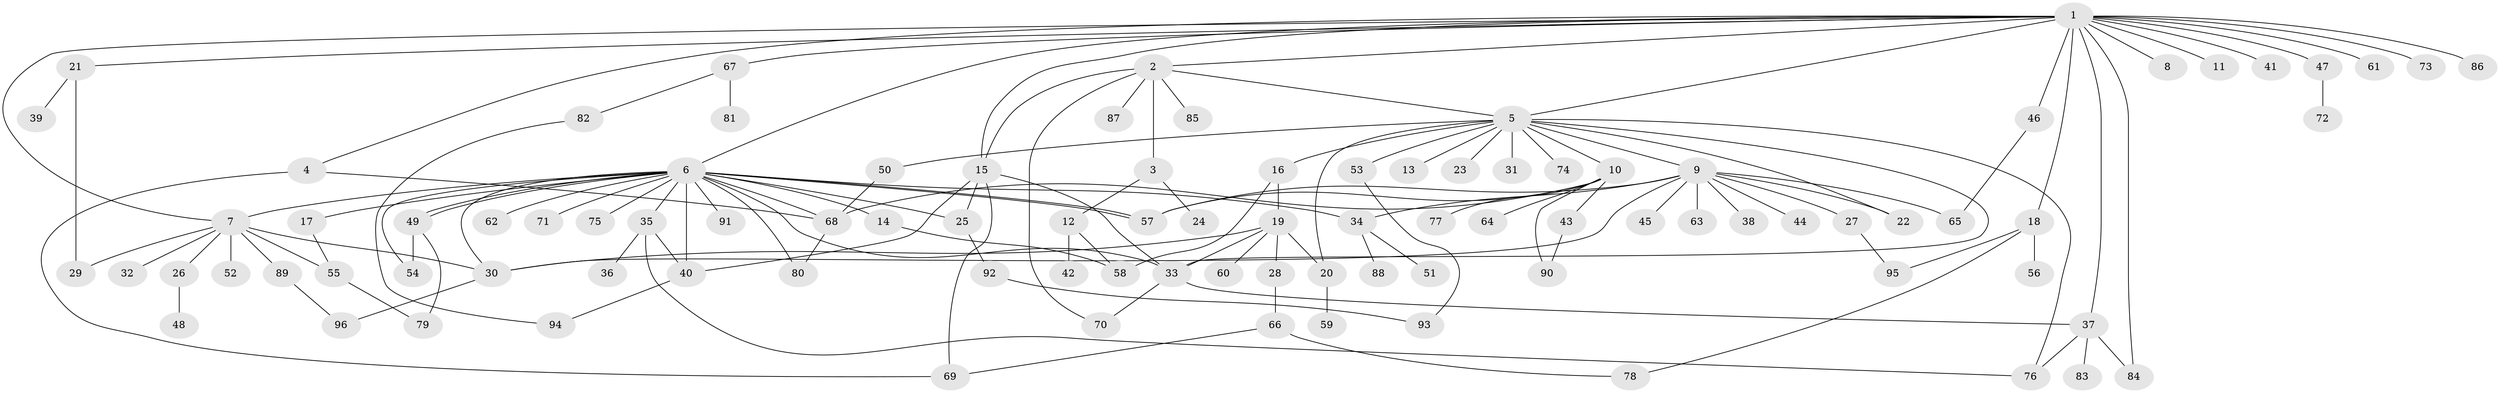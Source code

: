 // coarse degree distribution, {18: 0.0136986301369863, 6: 0.0547945205479452, 3: 0.0821917808219178, 14: 0.0136986301369863, 24: 0.0136986301369863, 9: 0.0273972602739726, 1: 0.3972602739726027, 2: 0.273972602739726, 4: 0.0821917808219178, 5: 0.0410958904109589}
// Generated by graph-tools (version 1.1) at 2025/23/03/03/25 07:23:52]
// undirected, 96 vertices, 138 edges
graph export_dot {
graph [start="1"]
  node [color=gray90,style=filled];
  1;
  2;
  3;
  4;
  5;
  6;
  7;
  8;
  9;
  10;
  11;
  12;
  13;
  14;
  15;
  16;
  17;
  18;
  19;
  20;
  21;
  22;
  23;
  24;
  25;
  26;
  27;
  28;
  29;
  30;
  31;
  32;
  33;
  34;
  35;
  36;
  37;
  38;
  39;
  40;
  41;
  42;
  43;
  44;
  45;
  46;
  47;
  48;
  49;
  50;
  51;
  52;
  53;
  54;
  55;
  56;
  57;
  58;
  59;
  60;
  61;
  62;
  63;
  64;
  65;
  66;
  67;
  68;
  69;
  70;
  71;
  72;
  73;
  74;
  75;
  76;
  77;
  78;
  79;
  80;
  81;
  82;
  83;
  84;
  85;
  86;
  87;
  88;
  89;
  90;
  91;
  92;
  93;
  94;
  95;
  96;
  1 -- 2;
  1 -- 4;
  1 -- 5;
  1 -- 6;
  1 -- 7;
  1 -- 8;
  1 -- 11;
  1 -- 15;
  1 -- 18;
  1 -- 21;
  1 -- 37;
  1 -- 41;
  1 -- 46;
  1 -- 47;
  1 -- 61;
  1 -- 67;
  1 -- 73;
  1 -- 84;
  1 -- 86;
  2 -- 3;
  2 -- 5;
  2 -- 15;
  2 -- 70;
  2 -- 85;
  2 -- 87;
  3 -- 12;
  3 -- 24;
  4 -- 68;
  4 -- 69;
  5 -- 9;
  5 -- 10;
  5 -- 13;
  5 -- 16;
  5 -- 20;
  5 -- 22;
  5 -- 23;
  5 -- 31;
  5 -- 33;
  5 -- 50;
  5 -- 53;
  5 -- 74;
  5 -- 76;
  6 -- 7;
  6 -- 14;
  6 -- 17;
  6 -- 25;
  6 -- 30;
  6 -- 33;
  6 -- 34;
  6 -- 35;
  6 -- 40;
  6 -- 49;
  6 -- 49;
  6 -- 54;
  6 -- 57;
  6 -- 57;
  6 -- 62;
  6 -- 68;
  6 -- 71;
  6 -- 75;
  6 -- 80;
  6 -- 91;
  7 -- 26;
  7 -- 29;
  7 -- 30;
  7 -- 32;
  7 -- 52;
  7 -- 55;
  7 -- 89;
  9 -- 22;
  9 -- 27;
  9 -- 30;
  9 -- 34;
  9 -- 38;
  9 -- 44;
  9 -- 45;
  9 -- 57;
  9 -- 63;
  9 -- 65;
  10 -- 43;
  10 -- 57;
  10 -- 64;
  10 -- 68;
  10 -- 77;
  10 -- 90;
  12 -- 42;
  12 -- 58;
  14 -- 58;
  15 -- 25;
  15 -- 33;
  15 -- 40;
  15 -- 69;
  16 -- 19;
  16 -- 58;
  17 -- 55;
  18 -- 56;
  18 -- 78;
  18 -- 95;
  19 -- 20;
  19 -- 28;
  19 -- 30;
  19 -- 33;
  19 -- 60;
  20 -- 59;
  21 -- 29;
  21 -- 39;
  25 -- 92;
  26 -- 48;
  27 -- 95;
  28 -- 66;
  30 -- 96;
  33 -- 37;
  33 -- 70;
  34 -- 51;
  34 -- 88;
  35 -- 36;
  35 -- 40;
  35 -- 76;
  37 -- 76;
  37 -- 83;
  37 -- 84;
  40 -- 94;
  43 -- 90;
  46 -- 65;
  47 -- 72;
  49 -- 54;
  49 -- 79;
  50 -- 68;
  53 -- 93;
  55 -- 79;
  66 -- 69;
  66 -- 78;
  67 -- 81;
  67 -- 82;
  68 -- 80;
  82 -- 94;
  89 -- 96;
  92 -- 93;
}
